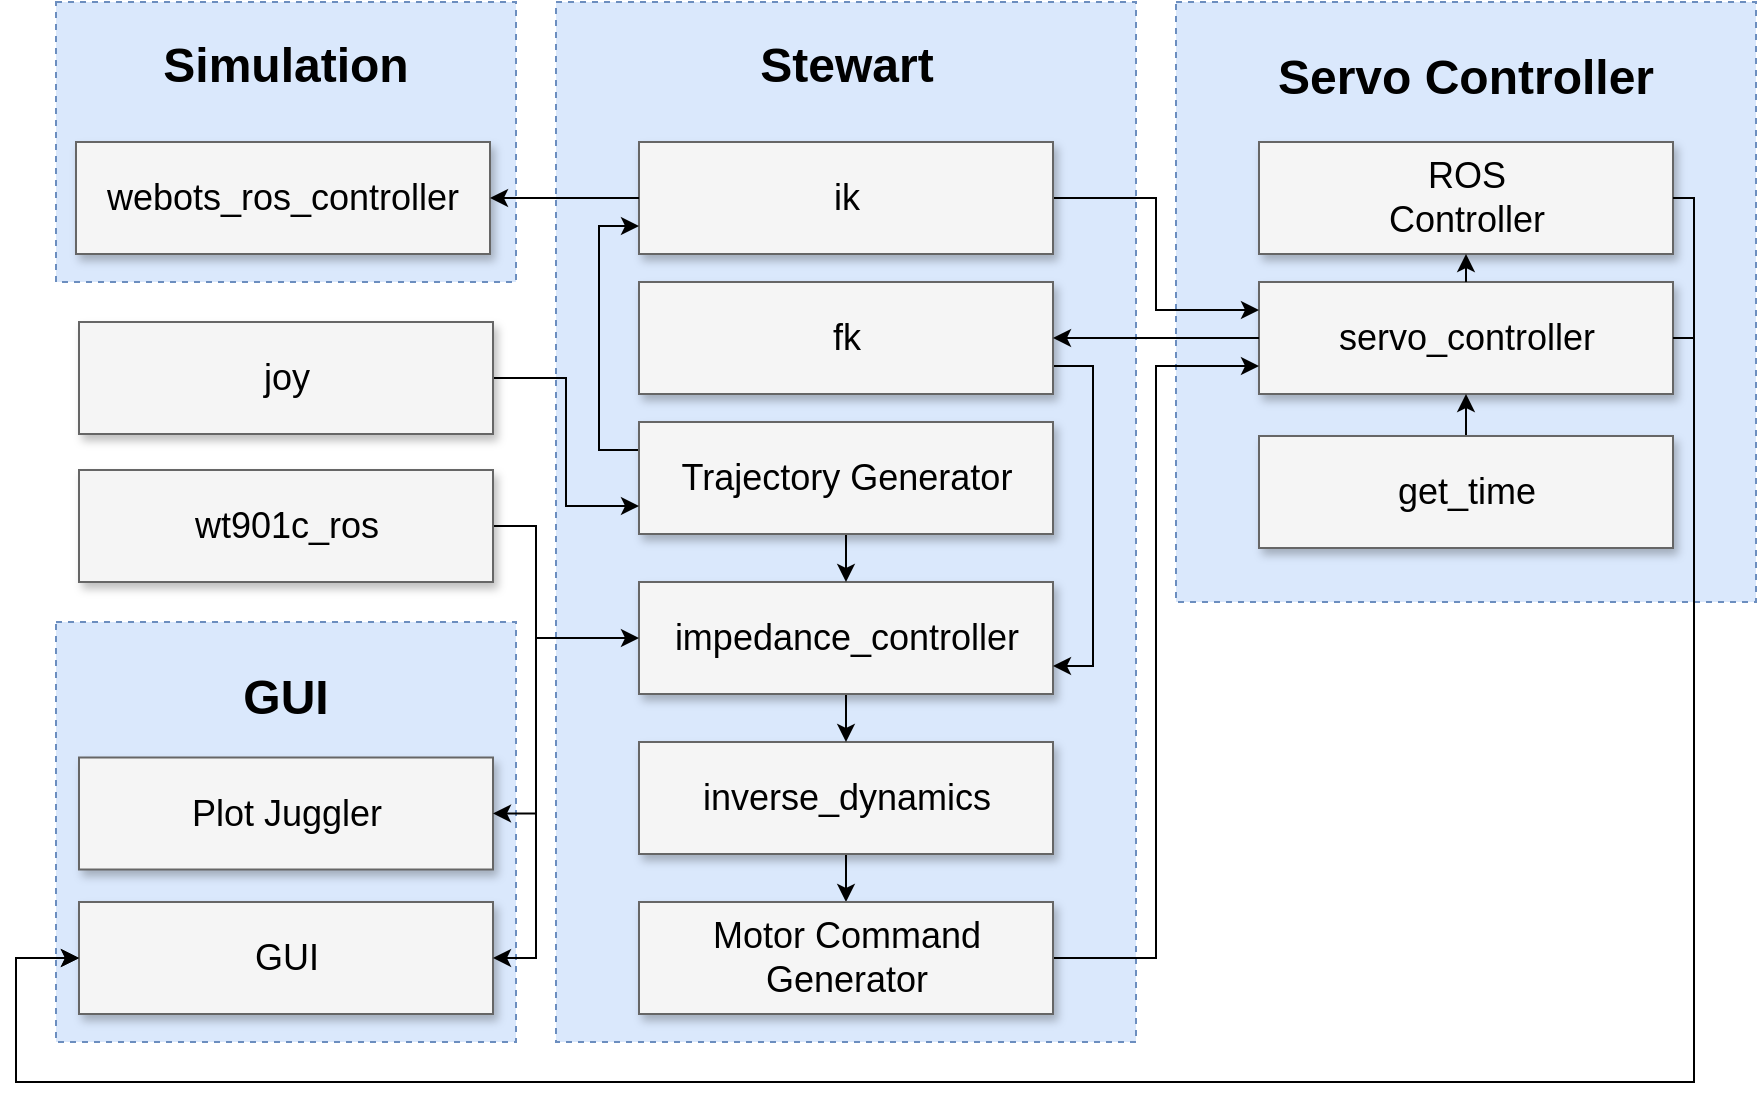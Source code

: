 <mxfile version="20.6.0" type="github">
  <diagram id="FG2hpKhz_viDtQdaoxQ8" name="페이지-1">
    <mxGraphModel dx="1422" dy="754" grid="1" gridSize="10" guides="1" tooltips="1" connect="1" arrows="1" fold="1" page="1" pageScale="1" pageWidth="827" pageHeight="1169" math="0" shadow="0">
      <root>
        <mxCell id="0" />
        <mxCell id="1" parent="0" />
        <mxCell id="b0fOjceG6WmwraX2Qp6_-96" value="" style="group" vertex="1" connectable="0" parent="1">
          <mxGeometry x="760" y="410" width="290" height="300" as="geometry" />
        </mxCell>
        <mxCell id="b0fOjceG6WmwraX2Qp6_-37" value="" style="rounded=0;whiteSpace=wrap;html=1;fillColor=#dae8fc;strokeColor=#6c8ebf;dashed=1;" vertex="1" parent="b0fOjceG6WmwraX2Qp6_-96">
          <mxGeometry width="290" height="300" as="geometry" />
        </mxCell>
        <mxCell id="b0fOjceG6WmwraX2Qp6_-38" value="&lt;h1&gt;Servo Controller&lt;/h1&gt;" style="text;html=1;strokeColor=none;fillColor=none;align=center;verticalAlign=middle;whiteSpace=wrap;rounded=0;dashed=1;" vertex="1" parent="b0fOjceG6WmwraX2Qp6_-96">
          <mxGeometry x="20" y="20" width="250" height="35.63" as="geometry" />
        </mxCell>
        <mxCell id="b0fOjceG6WmwraX2Qp6_-39" value="servo_controller" style="whiteSpace=wrap;html=1;shadow=1;fontSize=18;fillColor=#f5f5f5;strokeColor=#666666;" vertex="1" parent="b0fOjceG6WmwraX2Qp6_-96">
          <mxGeometry x="41.5" y="140" width="207" height="56" as="geometry" />
        </mxCell>
        <mxCell id="b0fOjceG6WmwraX2Qp6_-57" style="edgeStyle=orthogonalEdgeStyle;rounded=0;orthogonalLoop=1;jettySize=auto;html=1;exitX=0.5;exitY=0;exitDx=0;exitDy=0;entryX=0.5;entryY=1;entryDx=0;entryDy=0;" edge="1" parent="b0fOjceG6WmwraX2Qp6_-96" source="b0fOjceG6WmwraX2Qp6_-40" target="b0fOjceG6WmwraX2Qp6_-39">
          <mxGeometry relative="1" as="geometry" />
        </mxCell>
        <mxCell id="b0fOjceG6WmwraX2Qp6_-40" value="get_time" style="whiteSpace=wrap;html=1;shadow=1;fontSize=18;fillColor=#f5f5f5;strokeColor=#666666;" vertex="1" parent="b0fOjceG6WmwraX2Qp6_-96">
          <mxGeometry x="41.5" y="217" width="207" height="56" as="geometry" />
        </mxCell>
        <mxCell id="b0fOjceG6WmwraX2Qp6_-41" value="ROS&lt;br&gt;Controller" style="whiteSpace=wrap;html=1;shadow=1;fontSize=18;fillColor=#f5f5f5;strokeColor=#666666;" vertex="1" parent="b0fOjceG6WmwraX2Qp6_-96">
          <mxGeometry x="41.5" y="70" width="207" height="56" as="geometry" />
        </mxCell>
        <mxCell id="b0fOjceG6WmwraX2Qp6_-58" style="edgeStyle=orthogonalEdgeStyle;rounded=0;orthogonalLoop=1;jettySize=auto;html=1;exitX=0.5;exitY=0;exitDx=0;exitDy=0;entryX=0.5;entryY=1;entryDx=0;entryDy=0;" edge="1" parent="b0fOjceG6WmwraX2Qp6_-96" source="b0fOjceG6WmwraX2Qp6_-39" target="b0fOjceG6WmwraX2Qp6_-41">
          <mxGeometry relative="1" as="geometry" />
        </mxCell>
        <mxCell id="b0fOjceG6WmwraX2Qp6_-2" value="" style="rounded=0;whiteSpace=wrap;html=1;fillColor=#dae8fc;strokeColor=#6c8ebf;dashed=1;" vertex="1" parent="1">
          <mxGeometry x="450" y="410" width="290" height="520" as="geometry" />
        </mxCell>
        <mxCell id="b0fOjceG6WmwraX2Qp6_-23" value="&lt;h1&gt;Stewart&lt;/h1&gt;" style="text;html=1;strokeColor=none;fillColor=none;align=center;verticalAlign=middle;whiteSpace=wrap;rounded=0;dashed=1;" vertex="1" parent="1">
          <mxGeometry x="542.5" y="423.75" width="105" height="35.625" as="geometry" />
        </mxCell>
        <mxCell id="b0fOjceG6WmwraX2Qp6_-102" style="edgeStyle=orthogonalEdgeStyle;rounded=0;orthogonalLoop=1;jettySize=auto;html=1;exitX=1;exitY=0.5;exitDx=0;exitDy=0;entryX=0;entryY=0.25;entryDx=0;entryDy=0;" edge="1" parent="1" source="b0fOjceG6WmwraX2Qp6_-26" target="b0fOjceG6WmwraX2Qp6_-39">
          <mxGeometry relative="1" as="geometry" />
        </mxCell>
        <mxCell id="b0fOjceG6WmwraX2Qp6_-26" value="ik" style="whiteSpace=wrap;html=1;shadow=1;fontSize=18;fillColor=#f5f5f5;strokeColor=#666666;" vertex="1" parent="1">
          <mxGeometry x="491.5" y="480" width="207" height="56" as="geometry" />
        </mxCell>
        <mxCell id="b0fOjceG6WmwraX2Qp6_-71" style="edgeStyle=orthogonalEdgeStyle;rounded=0;orthogonalLoop=1;jettySize=auto;html=1;exitX=0.5;exitY=1;exitDx=0;exitDy=0;" edge="1" parent="1" source="b0fOjceG6WmwraX2Qp6_-28" target="b0fOjceG6WmwraX2Qp6_-31">
          <mxGeometry relative="1" as="geometry" />
        </mxCell>
        <mxCell id="b0fOjceG6WmwraX2Qp6_-28" value="inverse_dynamics" style="whiteSpace=wrap;html=1;shadow=1;fontSize=18;fillColor=#f5f5f5;strokeColor=#666666;" vertex="1" parent="1">
          <mxGeometry x="491.5" y="780" width="207" height="56" as="geometry" />
        </mxCell>
        <mxCell id="b0fOjceG6WmwraX2Qp6_-100" style="edgeStyle=orthogonalEdgeStyle;rounded=0;orthogonalLoop=1;jettySize=auto;html=1;exitX=1;exitY=0.5;exitDx=0;exitDy=0;entryX=0;entryY=0.75;entryDx=0;entryDy=0;" edge="1" parent="1" source="b0fOjceG6WmwraX2Qp6_-31" target="b0fOjceG6WmwraX2Qp6_-39">
          <mxGeometry relative="1" as="geometry" />
        </mxCell>
        <mxCell id="b0fOjceG6WmwraX2Qp6_-31" value="Motor Command Generator" style="whiteSpace=wrap;html=1;shadow=1;fontSize=18;fillColor=#f5f5f5;strokeColor=#666666;" vertex="1" parent="1">
          <mxGeometry x="491.5" y="860" width="207" height="56" as="geometry" />
        </mxCell>
        <mxCell id="b0fOjceG6WmwraX2Qp6_-51" value="" style="group" vertex="1" connectable="0" parent="1">
          <mxGeometry x="190" y="720" width="250" height="210" as="geometry" />
        </mxCell>
        <mxCell id="b0fOjceG6WmwraX2Qp6_-44" value="" style="rounded=0;whiteSpace=wrap;html=1;fillColor=#dae8fc;strokeColor=#6c8ebf;dashed=1;" vertex="1" parent="b0fOjceG6WmwraX2Qp6_-51">
          <mxGeometry x="10" width="230" height="210" as="geometry" />
        </mxCell>
        <mxCell id="b0fOjceG6WmwraX2Qp6_-45" value="&lt;h1&gt;GUI&lt;/h1&gt;" style="text;html=1;strokeColor=none;fillColor=none;align=center;verticalAlign=middle;whiteSpace=wrap;rounded=0;dashed=1;" vertex="1" parent="b0fOjceG6WmwraX2Qp6_-51">
          <mxGeometry y="20" width="250" height="35.63" as="geometry" />
        </mxCell>
        <mxCell id="b0fOjceG6WmwraX2Qp6_-46" value="Plot Juggler" style="whiteSpace=wrap;html=1;shadow=1;fontSize=18;fillColor=#f5f5f5;strokeColor=#666666;" vertex="1" parent="b0fOjceG6WmwraX2Qp6_-51">
          <mxGeometry x="21.5" y="67.75" width="207" height="56" as="geometry" />
        </mxCell>
        <mxCell id="b0fOjceG6WmwraX2Qp6_-47" value="GUI" style="whiteSpace=wrap;html=1;shadow=1;fontSize=18;fillColor=#f5f5f5;strokeColor=#666666;" vertex="1" parent="b0fOjceG6WmwraX2Qp6_-51">
          <mxGeometry x="21.5" y="140" width="207" height="56" as="geometry" />
        </mxCell>
        <mxCell id="b0fOjceG6WmwraX2Qp6_-70" style="edgeStyle=orthogonalEdgeStyle;rounded=0;orthogonalLoop=1;jettySize=auto;html=1;exitX=0.5;exitY=1;exitDx=0;exitDy=0;entryX=0.5;entryY=0;entryDx=0;entryDy=0;" edge="1" parent="1" source="b0fOjceG6WmwraX2Qp6_-59" target="b0fOjceG6WmwraX2Qp6_-28">
          <mxGeometry relative="1" as="geometry" />
        </mxCell>
        <mxCell id="b0fOjceG6WmwraX2Qp6_-59" value="impedance_controller" style="whiteSpace=wrap;html=1;shadow=1;fontSize=18;fillColor=#f5f5f5;strokeColor=#666666;" vertex="1" parent="1">
          <mxGeometry x="491.5" y="700" width="207" height="56" as="geometry" />
        </mxCell>
        <mxCell id="b0fOjceG6WmwraX2Qp6_-69" style="edgeStyle=orthogonalEdgeStyle;rounded=0;orthogonalLoop=1;jettySize=auto;html=1;exitX=0.5;exitY=1;exitDx=0;exitDy=0;" edge="1" parent="1" source="b0fOjceG6WmwraX2Qp6_-61" target="b0fOjceG6WmwraX2Qp6_-59">
          <mxGeometry relative="1" as="geometry" />
        </mxCell>
        <mxCell id="b0fOjceG6WmwraX2Qp6_-106" style="edgeStyle=orthogonalEdgeStyle;rounded=0;orthogonalLoop=1;jettySize=auto;html=1;exitX=0;exitY=0.25;exitDx=0;exitDy=0;entryX=0;entryY=0.75;entryDx=0;entryDy=0;" edge="1" parent="1" source="b0fOjceG6WmwraX2Qp6_-61" target="b0fOjceG6WmwraX2Qp6_-26">
          <mxGeometry relative="1" as="geometry" />
        </mxCell>
        <mxCell id="b0fOjceG6WmwraX2Qp6_-61" value="Trajectory Generator" style="whiteSpace=wrap;html=1;shadow=1;fontSize=18;fillColor=#f5f5f5;strokeColor=#666666;" vertex="1" parent="1">
          <mxGeometry x="491.5" y="620" width="207" height="56" as="geometry" />
        </mxCell>
        <mxCell id="b0fOjceG6WmwraX2Qp6_-65" value="" style="group" vertex="1" connectable="0" parent="1">
          <mxGeometry x="200" y="410" width="230" height="140" as="geometry" />
        </mxCell>
        <mxCell id="b0fOjceG6WmwraX2Qp6_-1" value="" style="rounded=0;whiteSpace=wrap;html=1;fillColor=#dae8fc;strokeColor=#6c8ebf;dashed=1;" vertex="1" parent="b0fOjceG6WmwraX2Qp6_-65">
          <mxGeometry width="230" height="140" as="geometry" />
        </mxCell>
        <mxCell id="b0fOjceG6WmwraX2Qp6_-34" value="webots_ros_controller" style="whiteSpace=wrap;html=1;shadow=1;fontSize=18;fillColor=#f5f5f5;strokeColor=#666666;" vertex="1" parent="b0fOjceG6WmwraX2Qp6_-65">
          <mxGeometry x="10" y="70" width="207" height="56" as="geometry" />
        </mxCell>
        <mxCell id="b0fOjceG6WmwraX2Qp6_-35" value="&lt;h1&gt;Simulation&lt;/h1&gt;" style="text;html=1;strokeColor=none;fillColor=none;align=center;verticalAlign=middle;whiteSpace=wrap;rounded=0;dashed=1;" vertex="1" parent="b0fOjceG6WmwraX2Qp6_-65">
          <mxGeometry x="47" y="13.75" width="136" height="35.63" as="geometry" />
        </mxCell>
        <mxCell id="b0fOjceG6WmwraX2Qp6_-66" style="edgeStyle=orthogonalEdgeStyle;rounded=0;orthogonalLoop=1;jettySize=auto;html=1;exitX=0;exitY=0.5;exitDx=0;exitDy=0;entryX=1;entryY=0.5;entryDx=0;entryDy=0;" edge="1" parent="1" source="b0fOjceG6WmwraX2Qp6_-26" target="b0fOjceG6WmwraX2Qp6_-34">
          <mxGeometry relative="1" as="geometry" />
        </mxCell>
        <mxCell id="b0fOjceG6WmwraX2Qp6_-107" style="edgeStyle=orthogonalEdgeStyle;rounded=0;orthogonalLoop=1;jettySize=auto;html=1;exitX=1;exitY=0.5;exitDx=0;exitDy=0;" edge="1" parent="1" source="b0fOjceG6WmwraX2Qp6_-67" target="b0fOjceG6WmwraX2Qp6_-59">
          <mxGeometry relative="1" as="geometry">
            <Array as="points">
              <mxPoint x="440" y="672" />
              <mxPoint x="440" y="728" />
            </Array>
          </mxGeometry>
        </mxCell>
        <mxCell id="b0fOjceG6WmwraX2Qp6_-117" style="edgeStyle=orthogonalEdgeStyle;rounded=0;orthogonalLoop=1;jettySize=auto;html=1;exitX=1;exitY=0.5;exitDx=0;exitDy=0;entryX=1;entryY=0.5;entryDx=0;entryDy=0;" edge="1" parent="1" source="b0fOjceG6WmwraX2Qp6_-67" target="b0fOjceG6WmwraX2Qp6_-46">
          <mxGeometry relative="1" as="geometry">
            <Array as="points">
              <mxPoint x="440" y="672" />
              <mxPoint x="440" y="816" />
            </Array>
          </mxGeometry>
        </mxCell>
        <mxCell id="b0fOjceG6WmwraX2Qp6_-118" style="edgeStyle=orthogonalEdgeStyle;rounded=0;orthogonalLoop=1;jettySize=auto;html=1;exitX=1;exitY=0.5;exitDx=0;exitDy=0;entryX=1;entryY=0.5;entryDx=0;entryDy=0;" edge="1" parent="1" source="b0fOjceG6WmwraX2Qp6_-67" target="b0fOjceG6WmwraX2Qp6_-47">
          <mxGeometry relative="1" as="geometry">
            <Array as="points">
              <mxPoint x="440" y="672" />
              <mxPoint x="440" y="888" />
            </Array>
          </mxGeometry>
        </mxCell>
        <mxCell id="b0fOjceG6WmwraX2Qp6_-67" value="wt901c_ros" style="whiteSpace=wrap;html=1;shadow=1;fontSize=18;fillColor=#f5f5f5;strokeColor=#666666;" vertex="1" parent="1">
          <mxGeometry x="211.5" y="644" width="207" height="56" as="geometry" />
        </mxCell>
        <mxCell id="b0fOjceG6WmwraX2Qp6_-103" style="edgeStyle=orthogonalEdgeStyle;rounded=0;orthogonalLoop=1;jettySize=auto;html=1;exitX=1;exitY=0.75;exitDx=0;exitDy=0;entryX=1;entryY=0.75;entryDx=0;entryDy=0;" edge="1" parent="1" source="b0fOjceG6WmwraX2Qp6_-76" target="b0fOjceG6WmwraX2Qp6_-59">
          <mxGeometry relative="1" as="geometry" />
        </mxCell>
        <mxCell id="b0fOjceG6WmwraX2Qp6_-76" value="fk" style="whiteSpace=wrap;html=1;shadow=1;fontSize=18;fillColor=#f5f5f5;strokeColor=#666666;" vertex="1" parent="1">
          <mxGeometry x="491.5" y="550" width="207" height="56" as="geometry" />
        </mxCell>
        <mxCell id="b0fOjceG6WmwraX2Qp6_-105" style="edgeStyle=orthogonalEdgeStyle;rounded=0;orthogonalLoop=1;jettySize=auto;html=1;exitX=1;exitY=0.5;exitDx=0;exitDy=0;entryX=0;entryY=0.75;entryDx=0;entryDy=0;" edge="1" parent="1" source="b0fOjceG6WmwraX2Qp6_-95" target="b0fOjceG6WmwraX2Qp6_-61">
          <mxGeometry relative="1" as="geometry" />
        </mxCell>
        <mxCell id="b0fOjceG6WmwraX2Qp6_-95" value="joy" style="whiteSpace=wrap;html=1;shadow=1;fontSize=18;fillColor=#f5f5f5;strokeColor=#666666;" vertex="1" parent="1">
          <mxGeometry x="211.5" y="570" width="207" height="56" as="geometry" />
        </mxCell>
        <mxCell id="b0fOjceG6WmwraX2Qp6_-101" style="edgeStyle=orthogonalEdgeStyle;rounded=0;orthogonalLoop=1;jettySize=auto;html=1;exitX=0;exitY=0.5;exitDx=0;exitDy=0;entryX=1;entryY=0.5;entryDx=0;entryDy=0;" edge="1" parent="1" source="b0fOjceG6WmwraX2Qp6_-39" target="b0fOjceG6WmwraX2Qp6_-76">
          <mxGeometry relative="1" as="geometry" />
        </mxCell>
        <mxCell id="b0fOjceG6WmwraX2Qp6_-112" style="edgeStyle=orthogonalEdgeStyle;rounded=0;orthogonalLoop=1;jettySize=auto;html=1;exitX=1;exitY=0.5;exitDx=0;exitDy=0;entryX=0;entryY=0.5;entryDx=0;entryDy=0;" edge="1" parent="1" source="b0fOjceG6WmwraX2Qp6_-41" target="b0fOjceG6WmwraX2Qp6_-47">
          <mxGeometry relative="1" as="geometry">
            <Array as="points">
              <mxPoint x="1019" y="508" />
              <mxPoint x="1019" y="950" />
              <mxPoint x="180" y="950" />
              <mxPoint x="180" y="888" />
            </Array>
          </mxGeometry>
        </mxCell>
        <mxCell id="b0fOjceG6WmwraX2Qp6_-113" style="edgeStyle=orthogonalEdgeStyle;rounded=0;orthogonalLoop=1;jettySize=auto;html=1;exitX=1;exitY=0.5;exitDx=0;exitDy=0;entryX=0;entryY=0.5;entryDx=0;entryDy=0;" edge="1" parent="1" source="b0fOjceG6WmwraX2Qp6_-39" target="b0fOjceG6WmwraX2Qp6_-47">
          <mxGeometry relative="1" as="geometry">
            <Array as="points">
              <mxPoint x="1019" y="578" />
              <mxPoint x="1019" y="950" />
              <mxPoint x="180" y="950" />
              <mxPoint x="180" y="888" />
            </Array>
          </mxGeometry>
        </mxCell>
      </root>
    </mxGraphModel>
  </diagram>
</mxfile>
